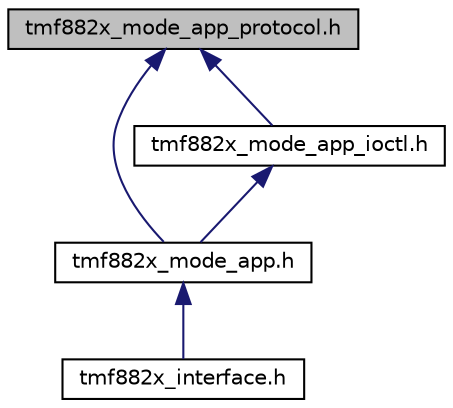 digraph "tmf882x_mode_app_protocol.h"
{
 // LATEX_PDF_SIZE
  edge [fontname="Helvetica",fontsize="10",labelfontname="Helvetica",labelfontsize="10"];
  node [fontname="Helvetica",fontsize="10",shape=record];
  Node1 [label="tmf882x_mode_app_protocol.h",height=0.2,width=0.4,color="black", fillcolor="grey75", style="filled", fontcolor="black",tooltip=" "];
  Node1 -> Node2 [dir="back",color="midnightblue",fontsize="10",style="solid",fontname="Helvetica"];
  Node2 [label="tmf882x_mode_app.h",height=0.2,width=0.4,color="black", fillcolor="white", style="filled",URL="$tmf882x__mode__app_8h.html",tooltip="TMF882X Application mode interface."];
  Node2 -> Node3 [dir="back",color="midnightblue",fontsize="10",style="solid",fontname="Helvetica"];
  Node3 [label="tmf882x_interface.h",height=0.2,width=0.4,color="black", fillcolor="white", style="filled",URL="$tmf882x__interface_8h.html",tooltip="TMF882X Core Driver interface."];
  Node1 -> Node4 [dir="back",color="midnightblue",fontsize="10",style="solid",fontname="Helvetica"];
  Node4 [label="tmf882x_mode_app_ioctl.h",height=0.2,width=0.4,color="black", fillcolor="white", style="filled",URL="$tmf882x__mode__app__ioctl_8h.html",tooltip="TMF882X APP mode ioctl definitions."];
  Node4 -> Node2 [dir="back",color="midnightblue",fontsize="10",style="solid",fontname="Helvetica"];
}
